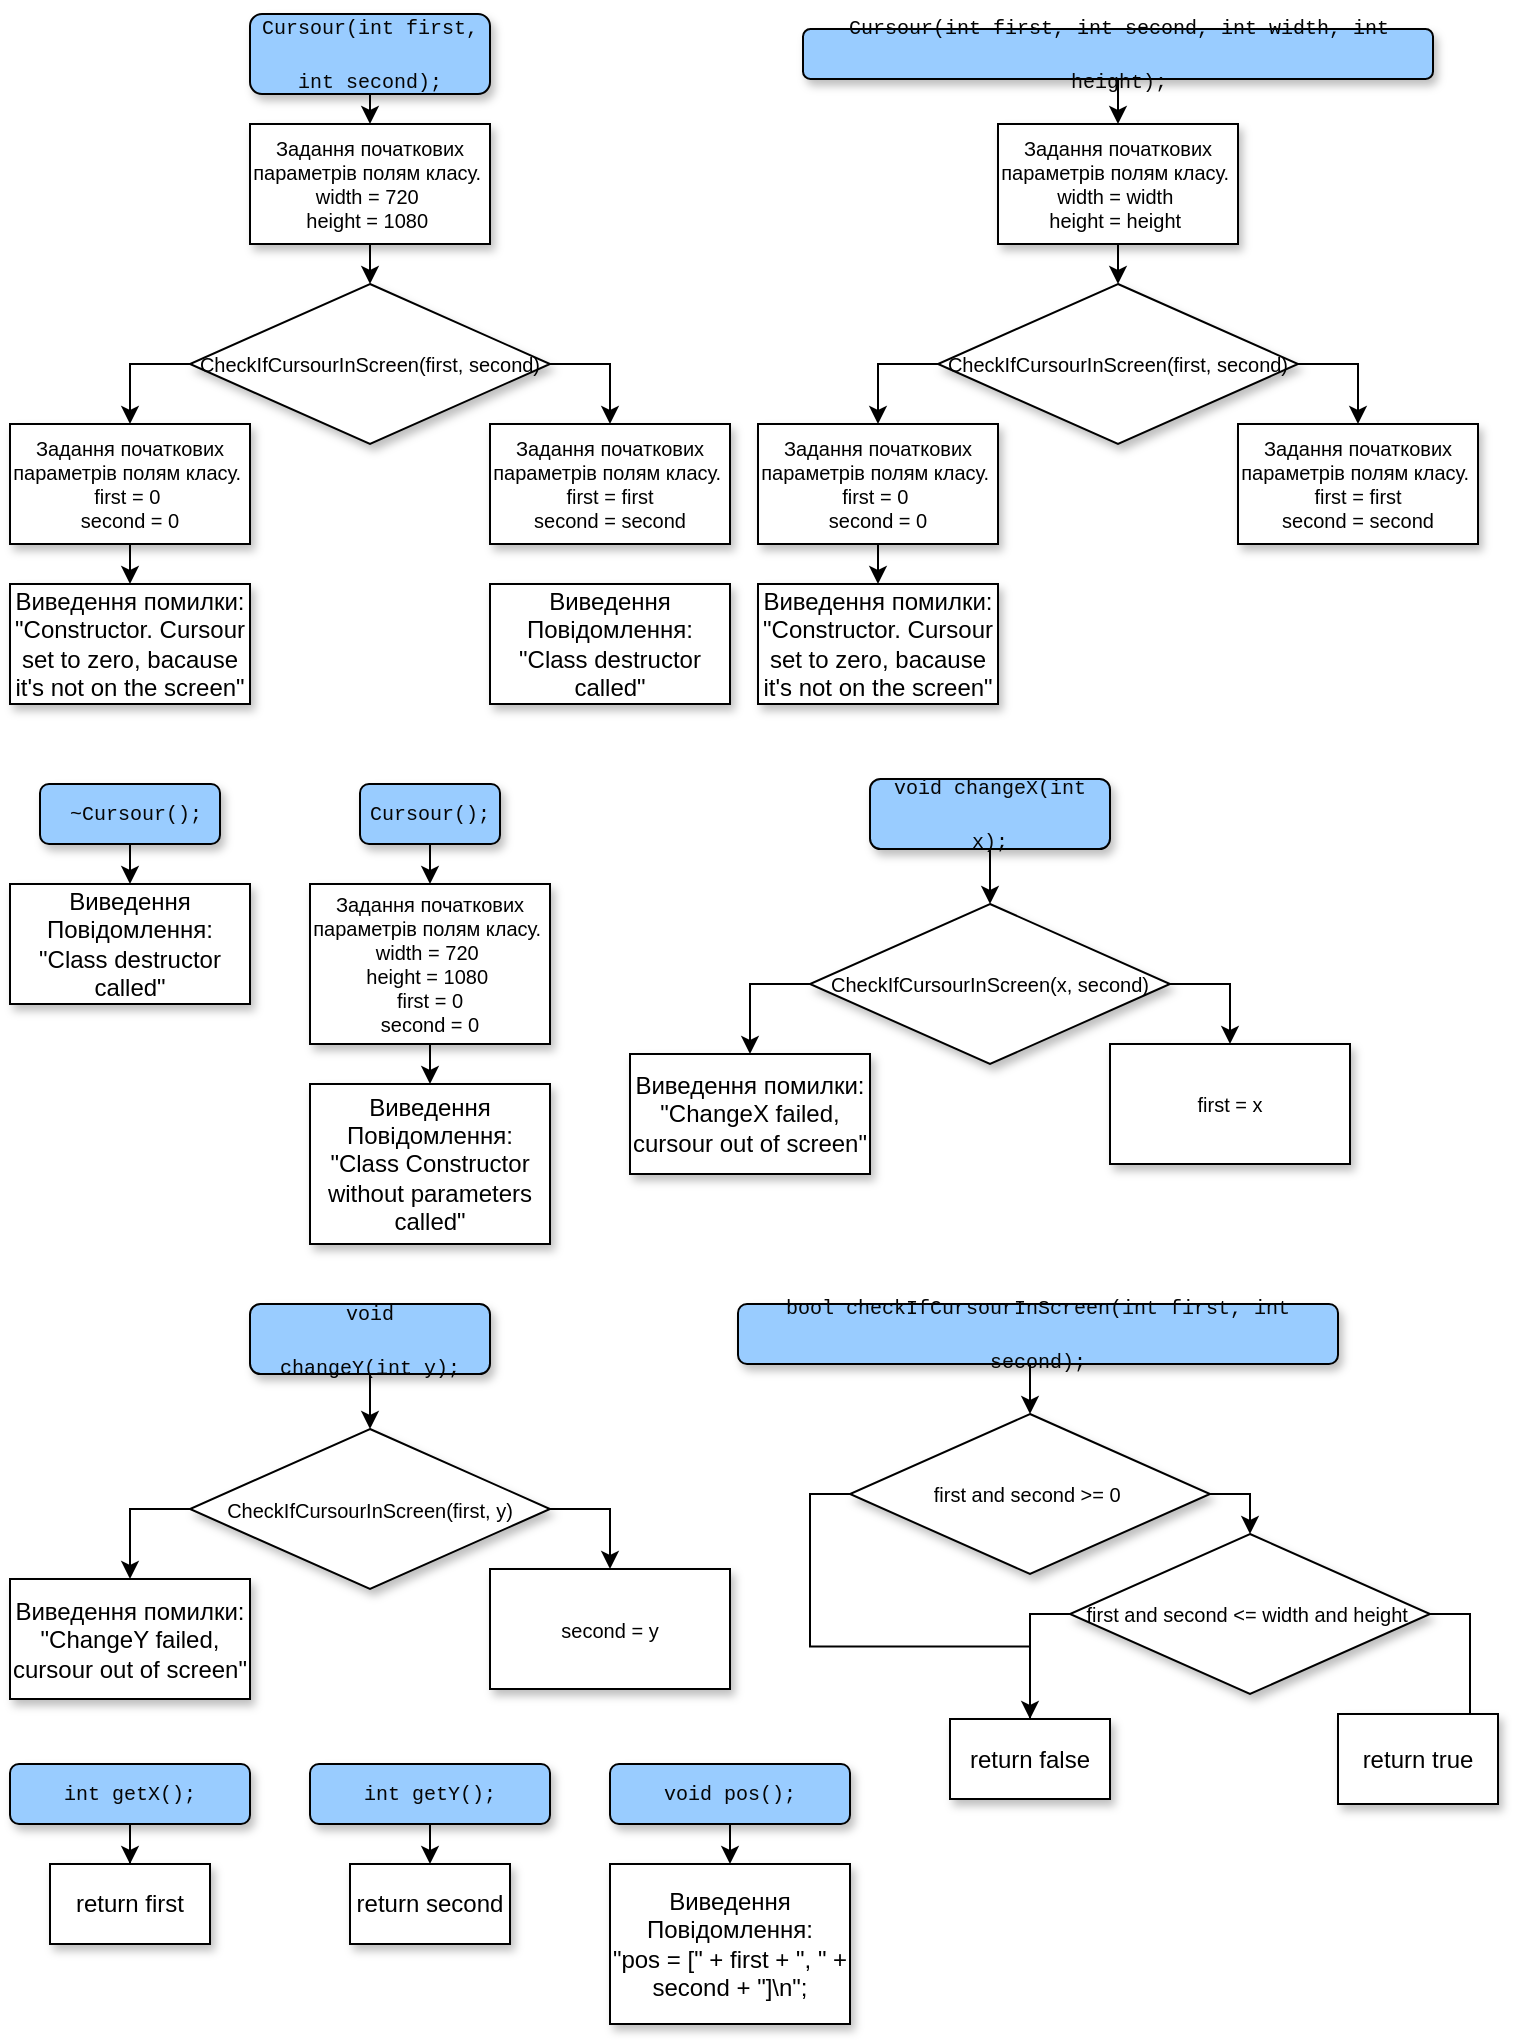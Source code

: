 <mxfile version="21.1.8" type="device">
  <diagram id="C5RBs43oDa-KdzZeNtuy" name="Page-1">
    <mxGraphModel dx="1195" dy="657" grid="1" gridSize="10" guides="1" tooltips="1" connect="1" arrows="1" fold="1" page="1" pageScale="1" pageWidth="827" pageHeight="1169" math="0" shadow="0">
      <root>
        <mxCell id="WIyWlLk6GJQsqaUBKTNV-0" />
        <mxCell id="WIyWlLk6GJQsqaUBKTNV-1" parent="WIyWlLk6GJQsqaUBKTNV-0" />
        <mxCell id="OVFY6Ol0jH4syVowgx9N-11" style="edgeStyle=orthogonalEdgeStyle;rounded=0;orthogonalLoop=1;jettySize=auto;html=1;exitX=0.5;exitY=1;exitDx=0;exitDy=0;entryX=0.5;entryY=0;entryDx=0;entryDy=0;fontSize=10;" edge="1" parent="WIyWlLk6GJQsqaUBKTNV-1" source="OVFY6Ol0jH4syVowgx9N-0" target="OVFY6Ol0jH4syVowgx9N-10">
          <mxGeometry relative="1" as="geometry" />
        </mxCell>
        <mxCell id="OVFY6Ol0jH4syVowgx9N-0" value="&lt;div style=&quot;font-family: &amp;quot;Overpass Mono&amp;quot;, Consolas, &amp;quot;Courier New&amp;quot;, monospace; font-size: 10px; line-height: 27px;&quot;&gt;Cursour();&lt;/div&gt;" style="rounded=1;whiteSpace=wrap;html=1;strokeColor=default;gradientColor=none;fillColor=#99CCFF;fontColor=#050505;labelBackgroundColor=none;fontSize=10;labelBorderColor=none;shadow=1;" vertex="1" parent="WIyWlLk6GJQsqaUBKTNV-1">
          <mxGeometry x="215" y="400" width="70" height="30" as="geometry" />
        </mxCell>
        <mxCell id="OVFY6Ol0jH4syVowgx9N-13" style="edgeStyle=orthogonalEdgeStyle;rounded=0;orthogonalLoop=1;jettySize=auto;html=1;exitX=0.5;exitY=1;exitDx=0;exitDy=0;entryX=0.5;entryY=0;entryDx=0;entryDy=0;fontSize=10;" edge="1" parent="WIyWlLk6GJQsqaUBKTNV-1" source="OVFY6Ol0jH4syVowgx9N-1" target="OVFY6Ol0jH4syVowgx9N-12">
          <mxGeometry relative="1" as="geometry" />
        </mxCell>
        <mxCell id="OVFY6Ol0jH4syVowgx9N-1" value="&lt;div style=&quot;font-family: &amp;quot;Overpass Mono&amp;quot;, Consolas, &amp;quot;Courier New&amp;quot;, monospace; font-size: 10px; line-height: 27px;&quot;&gt;Cursour(&lt;span style=&quot;font-size: 10px;&quot;&gt;int&lt;/span&gt; first, &lt;span style=&quot;font-size: 10px;&quot;&gt;int&lt;/span&gt; second);&lt;/div&gt;" style="rounded=1;whiteSpace=wrap;html=1;strokeColor=default;gradientColor=none;fillColor=#99CCFF;fontColor=#050505;labelBackgroundColor=none;fontSize=10;labelBorderColor=none;shadow=1;" vertex="1" parent="WIyWlLk6GJQsqaUBKTNV-1">
          <mxGeometry x="160" y="15" width="120" height="40" as="geometry" />
        </mxCell>
        <mxCell id="OVFY6Ol0jH4syVowgx9N-31" style="edgeStyle=orthogonalEdgeStyle;rounded=0;orthogonalLoop=1;jettySize=auto;html=1;exitX=0.5;exitY=1;exitDx=0;exitDy=0;entryX=0.5;entryY=0;entryDx=0;entryDy=0;" edge="1" parent="WIyWlLk6GJQsqaUBKTNV-1" source="OVFY6Ol0jH4syVowgx9N-2" target="OVFY6Ol0jH4syVowgx9N-23">
          <mxGeometry relative="1" as="geometry" />
        </mxCell>
        <mxCell id="OVFY6Ol0jH4syVowgx9N-2" value="&lt;div style=&quot;font-family: &amp;quot;Overpass Mono&amp;quot;, Consolas, &amp;quot;Courier New&amp;quot;, monospace; font-size: 10px; line-height: 27px;&quot;&gt;Cursour(&lt;span style=&quot;font-size: 10px;&quot;&gt;int&lt;/span&gt; first, &lt;span style=&quot;font-size: 10px;&quot;&gt;int&lt;/span&gt; second, &lt;span style=&quot;font-size: 10px;&quot;&gt;int&lt;/span&gt; width, &lt;span style=&quot;font-size: 10px;&quot;&gt;int&lt;/span&gt; height);&lt;/div&gt;" style="rounded=1;whiteSpace=wrap;html=1;strokeColor=default;gradientColor=none;fillColor=#99CCFF;fontColor=#050505;labelBackgroundColor=none;fontSize=10;labelBorderColor=none;shadow=1;" vertex="1" parent="WIyWlLk6GJQsqaUBKTNV-1">
          <mxGeometry x="436.5" y="22.5" width="315" height="25" as="geometry" />
        </mxCell>
        <mxCell id="OVFY6Ol0jH4syVowgx9N-34" style="edgeStyle=orthogonalEdgeStyle;rounded=0;orthogonalLoop=1;jettySize=auto;html=1;exitX=0.5;exitY=1;exitDx=0;exitDy=0;entryX=0.5;entryY=0;entryDx=0;entryDy=0;" edge="1" parent="WIyWlLk6GJQsqaUBKTNV-1" source="OVFY6Ol0jH4syVowgx9N-3" target="OVFY6Ol0jH4syVowgx9N-32">
          <mxGeometry relative="1" as="geometry" />
        </mxCell>
        <mxCell id="OVFY6Ol0jH4syVowgx9N-3" value="&lt;div style=&quot;font-family: &amp;quot;Overpass Mono&amp;quot;, Consolas, &amp;quot;Courier New&amp;quot;, monospace; font-size: 10px; line-height: 27px;&quot;&gt;&amp;nbsp;~Cursour();&lt;/div&gt;" style="rounded=1;whiteSpace=wrap;html=1;strokeColor=default;gradientColor=none;fillColor=#99CCFF;fontColor=#050505;labelBackgroundColor=none;fontSize=10;labelBorderColor=none;shadow=1;" vertex="1" parent="WIyWlLk6GJQsqaUBKTNV-1">
          <mxGeometry x="55" y="400" width="90" height="30" as="geometry" />
        </mxCell>
        <mxCell id="OVFY6Ol0jH4syVowgx9N-45" style="edgeStyle=orthogonalEdgeStyle;rounded=0;orthogonalLoop=1;jettySize=auto;html=1;exitX=0.5;exitY=1;exitDx=0;exitDy=0;entryX=0.5;entryY=0;entryDx=0;entryDy=0;" edge="1" parent="WIyWlLk6GJQsqaUBKTNV-1" source="OVFY6Ol0jH4syVowgx9N-4" target="OVFY6Ol0jH4syVowgx9N-39">
          <mxGeometry relative="1" as="geometry" />
        </mxCell>
        <mxCell id="OVFY6Ol0jH4syVowgx9N-4" value="&lt;div style=&quot;font-family: &amp;quot;Overpass Mono&amp;quot;, Consolas, &amp;quot;Courier New&amp;quot;, monospace; font-size: 10px; line-height: 27px;&quot;&gt;void &lt;span style=&quot;font-size: 10px;&quot;&gt;changeX&lt;/span&gt;(&lt;span style=&quot;font-size: 10px;&quot;&gt;int&lt;/span&gt; x);&lt;/div&gt;" style="rounded=1;whiteSpace=wrap;html=1;strokeColor=default;gradientColor=none;fillColor=#99CCFF;fontColor=#050505;labelBackgroundColor=none;fontSize=10;labelBorderColor=none;shadow=1;" vertex="1" parent="WIyWlLk6GJQsqaUBKTNV-1">
          <mxGeometry x="470" y="397.5" width="120" height="35" as="geometry" />
        </mxCell>
        <mxCell id="OVFY6Ol0jH4syVowgx9N-66" style="edgeStyle=orthogonalEdgeStyle;rounded=0;orthogonalLoop=1;jettySize=auto;html=1;exitX=0.5;exitY=1;exitDx=0;exitDy=0;" edge="1" parent="WIyWlLk6GJQsqaUBKTNV-1" source="OVFY6Ol0jH4syVowgx9N-6" target="OVFY6Ol0jH4syVowgx9N-64">
          <mxGeometry relative="1" as="geometry" />
        </mxCell>
        <mxCell id="OVFY6Ol0jH4syVowgx9N-6" value="&lt;div style=&quot;font-family: &amp;quot;Overpass Mono&amp;quot;, Consolas, &amp;quot;Courier New&amp;quot;, monospace; font-size: 10px; line-height: 27px;&quot;&gt;int &lt;span style=&quot;font-size: 10px;&quot;&gt;getX&lt;/span&gt;();&lt;/div&gt;" style="rounded=1;whiteSpace=wrap;html=1;strokeColor=default;gradientColor=none;fillColor=#99CCFF;fontColor=#050505;labelBackgroundColor=none;fontSize=10;labelBorderColor=none;shadow=1;" vertex="1" parent="WIyWlLk6GJQsqaUBKTNV-1">
          <mxGeometry x="40" y="890" width="120" height="30" as="geometry" />
        </mxCell>
        <mxCell id="OVFY6Ol0jH4syVowgx9N-67" style="edgeStyle=orthogonalEdgeStyle;rounded=0;orthogonalLoop=1;jettySize=auto;html=1;exitX=0.5;exitY=1;exitDx=0;exitDy=0;entryX=0.5;entryY=0;entryDx=0;entryDy=0;" edge="1" parent="WIyWlLk6GJQsqaUBKTNV-1" source="OVFY6Ol0jH4syVowgx9N-7" target="OVFY6Ol0jH4syVowgx9N-65">
          <mxGeometry relative="1" as="geometry" />
        </mxCell>
        <mxCell id="OVFY6Ol0jH4syVowgx9N-7" value="&lt;div style=&quot;font-family: &amp;quot;Overpass Mono&amp;quot;, Consolas, &amp;quot;Courier New&amp;quot;, monospace; font-size: 10px; line-height: 27px;&quot;&gt;int &lt;span style=&quot;font-size: 10px;&quot;&gt;getY&lt;/span&gt;();&lt;/div&gt;" style="rounded=1;whiteSpace=wrap;html=1;strokeColor=default;gradientColor=none;fillColor=#99CCFF;fontColor=#050505;labelBackgroundColor=none;fontSize=10;labelBorderColor=none;shadow=1;" vertex="1" parent="WIyWlLk6GJQsqaUBKTNV-1">
          <mxGeometry x="190" y="890" width="120" height="30" as="geometry" />
        </mxCell>
        <mxCell id="OVFY6Ol0jH4syVowgx9N-69" style="edgeStyle=orthogonalEdgeStyle;rounded=0;orthogonalLoop=1;jettySize=auto;html=1;exitX=0.5;exitY=1;exitDx=0;exitDy=0;entryX=0.5;entryY=0;entryDx=0;entryDy=0;" edge="1" parent="WIyWlLk6GJQsqaUBKTNV-1" source="OVFY6Ol0jH4syVowgx9N-8" target="OVFY6Ol0jH4syVowgx9N-68">
          <mxGeometry relative="1" as="geometry" />
        </mxCell>
        <mxCell id="OVFY6Ol0jH4syVowgx9N-8" value="&lt;div style=&quot;font-family: &amp;quot;Overpass Mono&amp;quot;, Consolas, &amp;quot;Courier New&amp;quot;, monospace; font-size: 10px; line-height: 27px;&quot;&gt;void &lt;span style=&quot;font-size: 10px;&quot;&gt;pos&lt;/span&gt;(); &lt;/div&gt;" style="rounded=1;whiteSpace=wrap;html=1;strokeColor=default;gradientColor=none;fillColor=#99CCFF;fontColor=#050505;labelBackgroundColor=none;fontSize=10;labelBorderColor=none;shadow=1;" vertex="1" parent="WIyWlLk6GJQsqaUBKTNV-1">
          <mxGeometry x="340" y="890" width="120" height="30" as="geometry" />
        </mxCell>
        <mxCell id="OVFY6Ol0jH4syVowgx9N-63" style="edgeStyle=orthogonalEdgeStyle;rounded=0;orthogonalLoop=1;jettySize=auto;html=1;exitX=0.5;exitY=1;exitDx=0;exitDy=0;entryX=0.5;entryY=0;entryDx=0;entryDy=0;" edge="1" parent="WIyWlLk6GJQsqaUBKTNV-1" source="OVFY6Ol0jH4syVowgx9N-9" target="OVFY6Ol0jH4syVowgx9N-54">
          <mxGeometry relative="1" as="geometry" />
        </mxCell>
        <mxCell id="OVFY6Ol0jH4syVowgx9N-9" value="&lt;div style=&quot;font-family: &amp;quot;Overpass Mono&amp;quot;, Consolas, &amp;quot;Courier New&amp;quot;, monospace; font-size: 10px; line-height: 27px;&quot;&gt;bool &lt;span style=&quot;font-size: 10px;&quot;&gt;checkIfCursourInScreen&lt;/span&gt;(&lt;span style=&quot;font-size: 10px;&quot;&gt;int&lt;/span&gt; first, &lt;span style=&quot;font-size: 10px;&quot;&gt;int&lt;/span&gt; second);&lt;/div&gt;" style="rounded=1;whiteSpace=wrap;html=1;strokeColor=default;gradientColor=none;fillColor=#99CCFF;fontColor=#050505;labelBackgroundColor=none;fontSize=10;labelBorderColor=none;shadow=1;" vertex="1" parent="WIyWlLk6GJQsqaUBKTNV-1">
          <mxGeometry x="404" y="660" width="300" height="30" as="geometry" />
        </mxCell>
        <mxCell id="OVFY6Ol0jH4syVowgx9N-36" style="edgeStyle=orthogonalEdgeStyle;rounded=0;orthogonalLoop=1;jettySize=auto;html=1;exitX=0.5;exitY=1;exitDx=0;exitDy=0;entryX=0.5;entryY=0;entryDx=0;entryDy=0;" edge="1" parent="WIyWlLk6GJQsqaUBKTNV-1" source="OVFY6Ol0jH4syVowgx9N-10" target="OVFY6Ol0jH4syVowgx9N-35">
          <mxGeometry relative="1" as="geometry" />
        </mxCell>
        <mxCell id="OVFY6Ol0jH4syVowgx9N-10" value="Задання початкових параметрів полям класу.&amp;nbsp;&lt;br style=&quot;font-size: 10px;&quot;&gt;width = 720&amp;nbsp;&lt;br style=&quot;font-size: 10px;&quot;&gt;height = 1080&amp;nbsp;&lt;br style=&quot;font-size: 10px;&quot;&gt;first = 0&lt;br style=&quot;font-size: 10px;&quot;&gt;second = 0" style="rounded=0;whiteSpace=wrap;html=1;shadow=1;fontSize=10;" vertex="1" parent="WIyWlLk6GJQsqaUBKTNV-1">
          <mxGeometry x="190" y="450" width="120" height="80" as="geometry" />
        </mxCell>
        <mxCell id="OVFY6Ol0jH4syVowgx9N-21" style="edgeStyle=orthogonalEdgeStyle;rounded=0;orthogonalLoop=1;jettySize=auto;html=1;exitX=0.5;exitY=1;exitDx=0;exitDy=0;entryX=0.5;entryY=0;entryDx=0;entryDy=0;" edge="1" parent="WIyWlLk6GJQsqaUBKTNV-1" source="OVFY6Ol0jH4syVowgx9N-12" target="OVFY6Ol0jH4syVowgx9N-14">
          <mxGeometry relative="1" as="geometry" />
        </mxCell>
        <mxCell id="OVFY6Ol0jH4syVowgx9N-12" value="Задання початкових параметрів полям класу.&amp;nbsp;&lt;br style=&quot;font-size: 10px;&quot;&gt;width = 720&amp;nbsp;&lt;br style=&quot;font-size: 10px;&quot;&gt;height = 1080&amp;nbsp;" style="rounded=0;whiteSpace=wrap;html=1;shadow=1;fontSize=10;" vertex="1" parent="WIyWlLk6GJQsqaUBKTNV-1">
          <mxGeometry x="160" y="70" width="120" height="60" as="geometry" />
        </mxCell>
        <mxCell id="OVFY6Ol0jH4syVowgx9N-17" style="edgeStyle=orthogonalEdgeStyle;rounded=0;orthogonalLoop=1;jettySize=auto;html=1;exitX=0;exitY=0.5;exitDx=0;exitDy=0;entryX=0.5;entryY=0;entryDx=0;entryDy=0;" edge="1" parent="WIyWlLk6GJQsqaUBKTNV-1" source="OVFY6Ol0jH4syVowgx9N-14" target="OVFY6Ol0jH4syVowgx9N-15">
          <mxGeometry relative="1" as="geometry" />
        </mxCell>
        <mxCell id="OVFY6Ol0jH4syVowgx9N-18" style="edgeStyle=orthogonalEdgeStyle;rounded=0;orthogonalLoop=1;jettySize=auto;html=1;exitX=1;exitY=0.5;exitDx=0;exitDy=0;entryX=0.5;entryY=0;entryDx=0;entryDy=0;" edge="1" parent="WIyWlLk6GJQsqaUBKTNV-1" source="OVFY6Ol0jH4syVowgx9N-14" target="OVFY6Ol0jH4syVowgx9N-16">
          <mxGeometry relative="1" as="geometry" />
        </mxCell>
        <mxCell id="OVFY6Ol0jH4syVowgx9N-14" value="CheckIfCursourInScreen(first, second)" style="rhombus;whiteSpace=wrap;html=1;fontSize=10;shadow=1;" vertex="1" parent="WIyWlLk6GJQsqaUBKTNV-1">
          <mxGeometry x="130" y="150" width="180" height="80" as="geometry" />
        </mxCell>
        <mxCell id="OVFY6Ol0jH4syVowgx9N-20" style="edgeStyle=orthogonalEdgeStyle;rounded=0;orthogonalLoop=1;jettySize=auto;html=1;exitX=0.5;exitY=1;exitDx=0;exitDy=0;entryX=0.5;entryY=0;entryDx=0;entryDy=0;" edge="1" parent="WIyWlLk6GJQsqaUBKTNV-1" source="OVFY6Ol0jH4syVowgx9N-15" target="OVFY6Ol0jH4syVowgx9N-19">
          <mxGeometry relative="1" as="geometry" />
        </mxCell>
        <mxCell id="OVFY6Ol0jH4syVowgx9N-15" value="Задання початкових параметрів полям класу.&amp;nbsp;&lt;br style=&quot;font-size: 10px;&quot;&gt;first = 0&amp;nbsp;&lt;br&gt;second = 0" style="rounded=0;whiteSpace=wrap;html=1;shadow=1;fontSize=10;" vertex="1" parent="WIyWlLk6GJQsqaUBKTNV-1">
          <mxGeometry x="40" y="220" width="120" height="60" as="geometry" />
        </mxCell>
        <mxCell id="OVFY6Ol0jH4syVowgx9N-16" value="Задання початкових параметрів полям класу.&amp;nbsp;&lt;br style=&quot;font-size: 10px;&quot;&gt;first = first&lt;br&gt;second = second" style="rounded=0;whiteSpace=wrap;html=1;shadow=1;fontSize=10;" vertex="1" parent="WIyWlLk6GJQsqaUBKTNV-1">
          <mxGeometry x="280" y="220" width="120" height="60" as="geometry" />
        </mxCell>
        <mxCell id="OVFY6Ol0jH4syVowgx9N-19" value="Виведення помилки:&lt;br&gt;&quot;Constructor. Cursour set to zero, bacause it&#39;s not on the screen&quot;" style="rounded=0;whiteSpace=wrap;html=1;shadow=1;" vertex="1" parent="WIyWlLk6GJQsqaUBKTNV-1">
          <mxGeometry x="40" y="300" width="120" height="60" as="geometry" />
        </mxCell>
        <mxCell id="OVFY6Ol0jH4syVowgx9N-22" style="edgeStyle=orthogonalEdgeStyle;rounded=0;orthogonalLoop=1;jettySize=auto;html=1;exitX=0.5;exitY=1;exitDx=0;exitDy=0;entryX=0.5;entryY=0;entryDx=0;entryDy=0;" edge="1" parent="WIyWlLk6GJQsqaUBKTNV-1" source="OVFY6Ol0jH4syVowgx9N-23" target="OVFY6Ol0jH4syVowgx9N-26">
          <mxGeometry relative="1" as="geometry" />
        </mxCell>
        <mxCell id="OVFY6Ol0jH4syVowgx9N-23" value="Задання початкових параметрів полям класу.&amp;nbsp;&lt;br style=&quot;font-size: 10px;&quot;&gt;width = width&amp;nbsp;&lt;br style=&quot;font-size: 10px;&quot;&gt;height = height&amp;nbsp;" style="rounded=0;whiteSpace=wrap;html=1;shadow=1;fontSize=10;" vertex="1" parent="WIyWlLk6GJQsqaUBKTNV-1">
          <mxGeometry x="534" y="70" width="120" height="60" as="geometry" />
        </mxCell>
        <mxCell id="OVFY6Ol0jH4syVowgx9N-24" style="edgeStyle=orthogonalEdgeStyle;rounded=0;orthogonalLoop=1;jettySize=auto;html=1;exitX=0;exitY=0.5;exitDx=0;exitDy=0;entryX=0.5;entryY=0;entryDx=0;entryDy=0;" edge="1" parent="WIyWlLk6GJQsqaUBKTNV-1" source="OVFY6Ol0jH4syVowgx9N-26" target="OVFY6Ol0jH4syVowgx9N-28">
          <mxGeometry relative="1" as="geometry" />
        </mxCell>
        <mxCell id="OVFY6Ol0jH4syVowgx9N-25" style="edgeStyle=orthogonalEdgeStyle;rounded=0;orthogonalLoop=1;jettySize=auto;html=1;exitX=1;exitY=0.5;exitDx=0;exitDy=0;entryX=0.5;entryY=0;entryDx=0;entryDy=0;" edge="1" parent="WIyWlLk6GJQsqaUBKTNV-1" source="OVFY6Ol0jH4syVowgx9N-26" target="OVFY6Ol0jH4syVowgx9N-29">
          <mxGeometry relative="1" as="geometry" />
        </mxCell>
        <mxCell id="OVFY6Ol0jH4syVowgx9N-26" value="CheckIfCursourInScreen(first, second)" style="rhombus;whiteSpace=wrap;html=1;fontSize=10;shadow=1;" vertex="1" parent="WIyWlLk6GJQsqaUBKTNV-1">
          <mxGeometry x="504" y="150" width="180" height="80" as="geometry" />
        </mxCell>
        <mxCell id="OVFY6Ol0jH4syVowgx9N-27" style="edgeStyle=orthogonalEdgeStyle;rounded=0;orthogonalLoop=1;jettySize=auto;html=1;exitX=0.5;exitY=1;exitDx=0;exitDy=0;entryX=0.5;entryY=0;entryDx=0;entryDy=0;" edge="1" parent="WIyWlLk6GJQsqaUBKTNV-1" source="OVFY6Ol0jH4syVowgx9N-28" target="OVFY6Ol0jH4syVowgx9N-30">
          <mxGeometry relative="1" as="geometry" />
        </mxCell>
        <mxCell id="OVFY6Ol0jH4syVowgx9N-28" value="Задання початкових параметрів полям класу.&amp;nbsp;&lt;br style=&quot;font-size: 10px;&quot;&gt;first = 0&amp;nbsp;&lt;br&gt;second = 0" style="rounded=0;whiteSpace=wrap;html=1;shadow=1;fontSize=10;" vertex="1" parent="WIyWlLk6GJQsqaUBKTNV-1">
          <mxGeometry x="414" y="220" width="120" height="60" as="geometry" />
        </mxCell>
        <mxCell id="OVFY6Ol0jH4syVowgx9N-29" value="Задання початкових параметрів полям класу.&amp;nbsp;&lt;br style=&quot;font-size: 10px;&quot;&gt;first = first&lt;br&gt;second = second" style="rounded=0;whiteSpace=wrap;html=1;shadow=1;fontSize=10;" vertex="1" parent="WIyWlLk6GJQsqaUBKTNV-1">
          <mxGeometry x="654" y="220" width="120" height="60" as="geometry" />
        </mxCell>
        <mxCell id="OVFY6Ol0jH4syVowgx9N-30" value="Виведення помилки:&lt;br&gt;&quot;Constructor. Cursour set to zero, bacause it&#39;s not on the screen&quot;" style="rounded=0;whiteSpace=wrap;html=1;shadow=1;" vertex="1" parent="WIyWlLk6GJQsqaUBKTNV-1">
          <mxGeometry x="414" y="300" width="120" height="60" as="geometry" />
        </mxCell>
        <mxCell id="OVFY6Ol0jH4syVowgx9N-32" value="Виведення Повідомлення:&lt;br&gt;&quot;Class destructor called&quot;" style="rounded=0;whiteSpace=wrap;html=1;shadow=1;" vertex="1" parent="WIyWlLk6GJQsqaUBKTNV-1">
          <mxGeometry x="40" y="450" width="120" height="60" as="geometry" />
        </mxCell>
        <mxCell id="OVFY6Ol0jH4syVowgx9N-33" value="Виведення Повідомлення:&lt;br&gt;&quot;Class destructor called&quot;" style="rounded=0;whiteSpace=wrap;html=1;shadow=1;" vertex="1" parent="WIyWlLk6GJQsqaUBKTNV-1">
          <mxGeometry x="280" y="300" width="120" height="60" as="geometry" />
        </mxCell>
        <mxCell id="OVFY6Ol0jH4syVowgx9N-35" value="Виведення Повідомлення:&lt;br&gt;&quot;Class Constructor without parameters called&quot;" style="rounded=0;whiteSpace=wrap;html=1;shadow=1;" vertex="1" parent="WIyWlLk6GJQsqaUBKTNV-1">
          <mxGeometry x="190" y="550" width="120" height="80" as="geometry" />
        </mxCell>
        <mxCell id="OVFY6Ol0jH4syVowgx9N-38" style="edgeStyle=orthogonalEdgeStyle;rounded=0;orthogonalLoop=1;jettySize=auto;html=1;exitX=1;exitY=0.5;exitDx=0;exitDy=0;entryX=0.5;entryY=0;entryDx=0;entryDy=0;" edge="1" parent="WIyWlLk6GJQsqaUBKTNV-1" source="OVFY6Ol0jH4syVowgx9N-39" target="OVFY6Ol0jH4syVowgx9N-42">
          <mxGeometry relative="1" as="geometry" />
        </mxCell>
        <mxCell id="OVFY6Ol0jH4syVowgx9N-44" style="edgeStyle=orthogonalEdgeStyle;rounded=0;orthogonalLoop=1;jettySize=auto;html=1;exitX=0;exitY=0.5;exitDx=0;exitDy=0;entryX=0.5;entryY=0;entryDx=0;entryDy=0;" edge="1" parent="WIyWlLk6GJQsqaUBKTNV-1" source="OVFY6Ol0jH4syVowgx9N-39" target="OVFY6Ol0jH4syVowgx9N-43">
          <mxGeometry relative="1" as="geometry" />
        </mxCell>
        <mxCell id="OVFY6Ol0jH4syVowgx9N-39" value="CheckIfCursourInScreen(x, second)" style="rhombus;whiteSpace=wrap;html=1;fontSize=10;shadow=1;" vertex="1" parent="WIyWlLk6GJQsqaUBKTNV-1">
          <mxGeometry x="440" y="460" width="180" height="80" as="geometry" />
        </mxCell>
        <mxCell id="OVFY6Ol0jH4syVowgx9N-42" value="first = x" style="rounded=0;whiteSpace=wrap;html=1;shadow=1;fontSize=10;" vertex="1" parent="WIyWlLk6GJQsqaUBKTNV-1">
          <mxGeometry x="590" y="530" width="120" height="60" as="geometry" />
        </mxCell>
        <mxCell id="OVFY6Ol0jH4syVowgx9N-43" value="Виведення помилки:&lt;br&gt;&quot;ChangeX failed, cursour out of screen&quot;" style="rounded=0;whiteSpace=wrap;html=1;shadow=1;" vertex="1" parent="WIyWlLk6GJQsqaUBKTNV-1">
          <mxGeometry x="350" y="535" width="120" height="60" as="geometry" />
        </mxCell>
        <mxCell id="OVFY6Ol0jH4syVowgx9N-46" style="edgeStyle=orthogonalEdgeStyle;rounded=0;orthogonalLoop=1;jettySize=auto;html=1;exitX=0.5;exitY=1;exitDx=0;exitDy=0;entryX=0.5;entryY=0;entryDx=0;entryDy=0;" edge="1" parent="WIyWlLk6GJQsqaUBKTNV-1" source="OVFY6Ol0jH4syVowgx9N-47" target="OVFY6Ol0jH4syVowgx9N-50">
          <mxGeometry relative="1" as="geometry" />
        </mxCell>
        <mxCell id="OVFY6Ol0jH4syVowgx9N-47" value="&lt;div style=&quot;font-family: &amp;quot;Overpass Mono&amp;quot;, Consolas, &amp;quot;Courier New&amp;quot;, monospace; font-size: 10px; line-height: 27px;&quot;&gt;void &lt;span style=&quot;font-size: 10px;&quot;&gt;changeY&lt;/span&gt;(&lt;span style=&quot;font-size: 10px;&quot;&gt;int&lt;/span&gt;&amp;nbsp;y);&lt;/div&gt;" style="rounded=1;whiteSpace=wrap;html=1;strokeColor=default;gradientColor=none;fillColor=#99CCFF;fontColor=#050505;labelBackgroundColor=none;fontSize=10;labelBorderColor=none;shadow=1;" vertex="1" parent="WIyWlLk6GJQsqaUBKTNV-1">
          <mxGeometry x="160" y="660" width="120" height="35" as="geometry" />
        </mxCell>
        <mxCell id="OVFY6Ol0jH4syVowgx9N-48" style="edgeStyle=orthogonalEdgeStyle;rounded=0;orthogonalLoop=1;jettySize=auto;html=1;exitX=1;exitY=0.5;exitDx=0;exitDy=0;entryX=0.5;entryY=0;entryDx=0;entryDy=0;" edge="1" parent="WIyWlLk6GJQsqaUBKTNV-1" source="OVFY6Ol0jH4syVowgx9N-50" target="OVFY6Ol0jH4syVowgx9N-51">
          <mxGeometry relative="1" as="geometry" />
        </mxCell>
        <mxCell id="OVFY6Ol0jH4syVowgx9N-49" style="edgeStyle=orthogonalEdgeStyle;rounded=0;orthogonalLoop=1;jettySize=auto;html=1;exitX=0;exitY=0.5;exitDx=0;exitDy=0;entryX=0.5;entryY=0;entryDx=0;entryDy=0;" edge="1" parent="WIyWlLk6GJQsqaUBKTNV-1" source="OVFY6Ol0jH4syVowgx9N-50" target="OVFY6Ol0jH4syVowgx9N-52">
          <mxGeometry relative="1" as="geometry" />
        </mxCell>
        <mxCell id="OVFY6Ol0jH4syVowgx9N-50" value="CheckIfCursourInScreen(first, y)" style="rhombus;whiteSpace=wrap;html=1;fontSize=10;shadow=1;" vertex="1" parent="WIyWlLk6GJQsqaUBKTNV-1">
          <mxGeometry x="130" y="722.5" width="180" height="80" as="geometry" />
        </mxCell>
        <mxCell id="OVFY6Ol0jH4syVowgx9N-51" value="second = y" style="rounded=0;whiteSpace=wrap;html=1;shadow=1;fontSize=10;" vertex="1" parent="WIyWlLk6GJQsqaUBKTNV-1">
          <mxGeometry x="280" y="792.5" width="120" height="60" as="geometry" />
        </mxCell>
        <mxCell id="OVFY6Ol0jH4syVowgx9N-52" value="Виведення помилки:&lt;br&gt;&quot;ChangeY failed, cursour out of screen&quot;" style="rounded=0;whiteSpace=wrap;html=1;shadow=1;" vertex="1" parent="WIyWlLk6GJQsqaUBKTNV-1">
          <mxGeometry x="40" y="797.5" width="120" height="60" as="geometry" />
        </mxCell>
        <mxCell id="OVFY6Ol0jH4syVowgx9N-57" style="edgeStyle=orthogonalEdgeStyle;rounded=0;orthogonalLoop=1;jettySize=auto;html=1;exitX=1;exitY=0.5;exitDx=0;exitDy=0;entryX=0.5;entryY=0;entryDx=0;entryDy=0;" edge="1" parent="WIyWlLk6GJQsqaUBKTNV-1" source="OVFY6Ol0jH4syVowgx9N-54" target="OVFY6Ol0jH4syVowgx9N-56">
          <mxGeometry relative="1" as="geometry" />
        </mxCell>
        <mxCell id="OVFY6Ol0jH4syVowgx9N-59" style="edgeStyle=orthogonalEdgeStyle;rounded=0;orthogonalLoop=1;jettySize=auto;html=1;exitX=0;exitY=0.5;exitDx=0;exitDy=0;" edge="1" parent="WIyWlLk6GJQsqaUBKTNV-1" source="OVFY6Ol0jH4syVowgx9N-54" target="OVFY6Ol0jH4syVowgx9N-58">
          <mxGeometry relative="1" as="geometry" />
        </mxCell>
        <mxCell id="OVFY6Ol0jH4syVowgx9N-54" value="first and second &amp;gt;= 0&amp;nbsp;" style="rhombus;whiteSpace=wrap;html=1;fontSize=10;shadow=1;" vertex="1" parent="WIyWlLk6GJQsqaUBKTNV-1">
          <mxGeometry x="460" y="715" width="180" height="80" as="geometry" />
        </mxCell>
        <mxCell id="OVFY6Ol0jH4syVowgx9N-60" style="edgeStyle=orthogonalEdgeStyle;rounded=0;orthogonalLoop=1;jettySize=auto;html=1;exitX=0;exitY=0.5;exitDx=0;exitDy=0;" edge="1" parent="WIyWlLk6GJQsqaUBKTNV-1" source="OVFY6Ol0jH4syVowgx9N-56">
          <mxGeometry relative="1" as="geometry">
            <mxPoint x="550" y="867.5" as="targetPoint" />
          </mxGeometry>
        </mxCell>
        <mxCell id="OVFY6Ol0jH4syVowgx9N-62" style="edgeStyle=orthogonalEdgeStyle;rounded=0;orthogonalLoop=1;jettySize=auto;html=1;exitX=1;exitY=0.5;exitDx=0;exitDy=0;entryX=0.5;entryY=0;entryDx=0;entryDy=0;" edge="1" parent="WIyWlLk6GJQsqaUBKTNV-1" source="OVFY6Ol0jH4syVowgx9N-56" target="OVFY6Ol0jH4syVowgx9N-61">
          <mxGeometry relative="1" as="geometry" />
        </mxCell>
        <mxCell id="OVFY6Ol0jH4syVowgx9N-56" value="first and second &amp;lt;= width and height&amp;nbsp;" style="rhombus;whiteSpace=wrap;html=1;fontSize=10;shadow=1;" vertex="1" parent="WIyWlLk6GJQsqaUBKTNV-1">
          <mxGeometry x="570" y="775" width="180" height="80" as="geometry" />
        </mxCell>
        <mxCell id="OVFY6Ol0jH4syVowgx9N-58" value="return false" style="rounded=0;whiteSpace=wrap;html=1;shadow=1;" vertex="1" parent="WIyWlLk6GJQsqaUBKTNV-1">
          <mxGeometry x="510" y="867.5" width="80" height="40" as="geometry" />
        </mxCell>
        <mxCell id="OVFY6Ol0jH4syVowgx9N-61" value="return true" style="rounded=0;whiteSpace=wrap;html=1;shadow=1;" vertex="1" parent="WIyWlLk6GJQsqaUBKTNV-1">
          <mxGeometry x="704" y="865" width="80" height="45" as="geometry" />
        </mxCell>
        <mxCell id="OVFY6Ol0jH4syVowgx9N-64" value="return first" style="rounded=0;whiteSpace=wrap;html=1;shadow=1;" vertex="1" parent="WIyWlLk6GJQsqaUBKTNV-1">
          <mxGeometry x="60" y="940" width="80" height="40" as="geometry" />
        </mxCell>
        <mxCell id="OVFY6Ol0jH4syVowgx9N-65" value="return second" style="rounded=0;whiteSpace=wrap;html=1;shadow=1;" vertex="1" parent="WIyWlLk6GJQsqaUBKTNV-1">
          <mxGeometry x="210" y="940" width="80" height="40" as="geometry" />
        </mxCell>
        <mxCell id="OVFY6Ol0jH4syVowgx9N-68" value="Виведення Повідомлення:&lt;br&gt;&quot;pos = [&quot; + first + &quot;, &quot; + second + &quot;]\n&quot;;" style="rounded=0;whiteSpace=wrap;html=1;shadow=1;" vertex="1" parent="WIyWlLk6GJQsqaUBKTNV-1">
          <mxGeometry x="340" y="940" width="120" height="80" as="geometry" />
        </mxCell>
      </root>
    </mxGraphModel>
  </diagram>
</mxfile>
